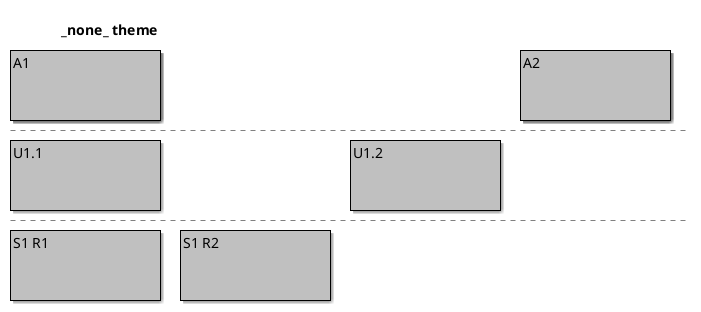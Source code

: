 ' Do not edit
' Theme Gallery
' autogenerated by script
'
@startboard
!theme _none_
title _none_ theme
A1
+U1.1
++S1 R1
++S1 R2 
+U1.2
A2
@endboard
